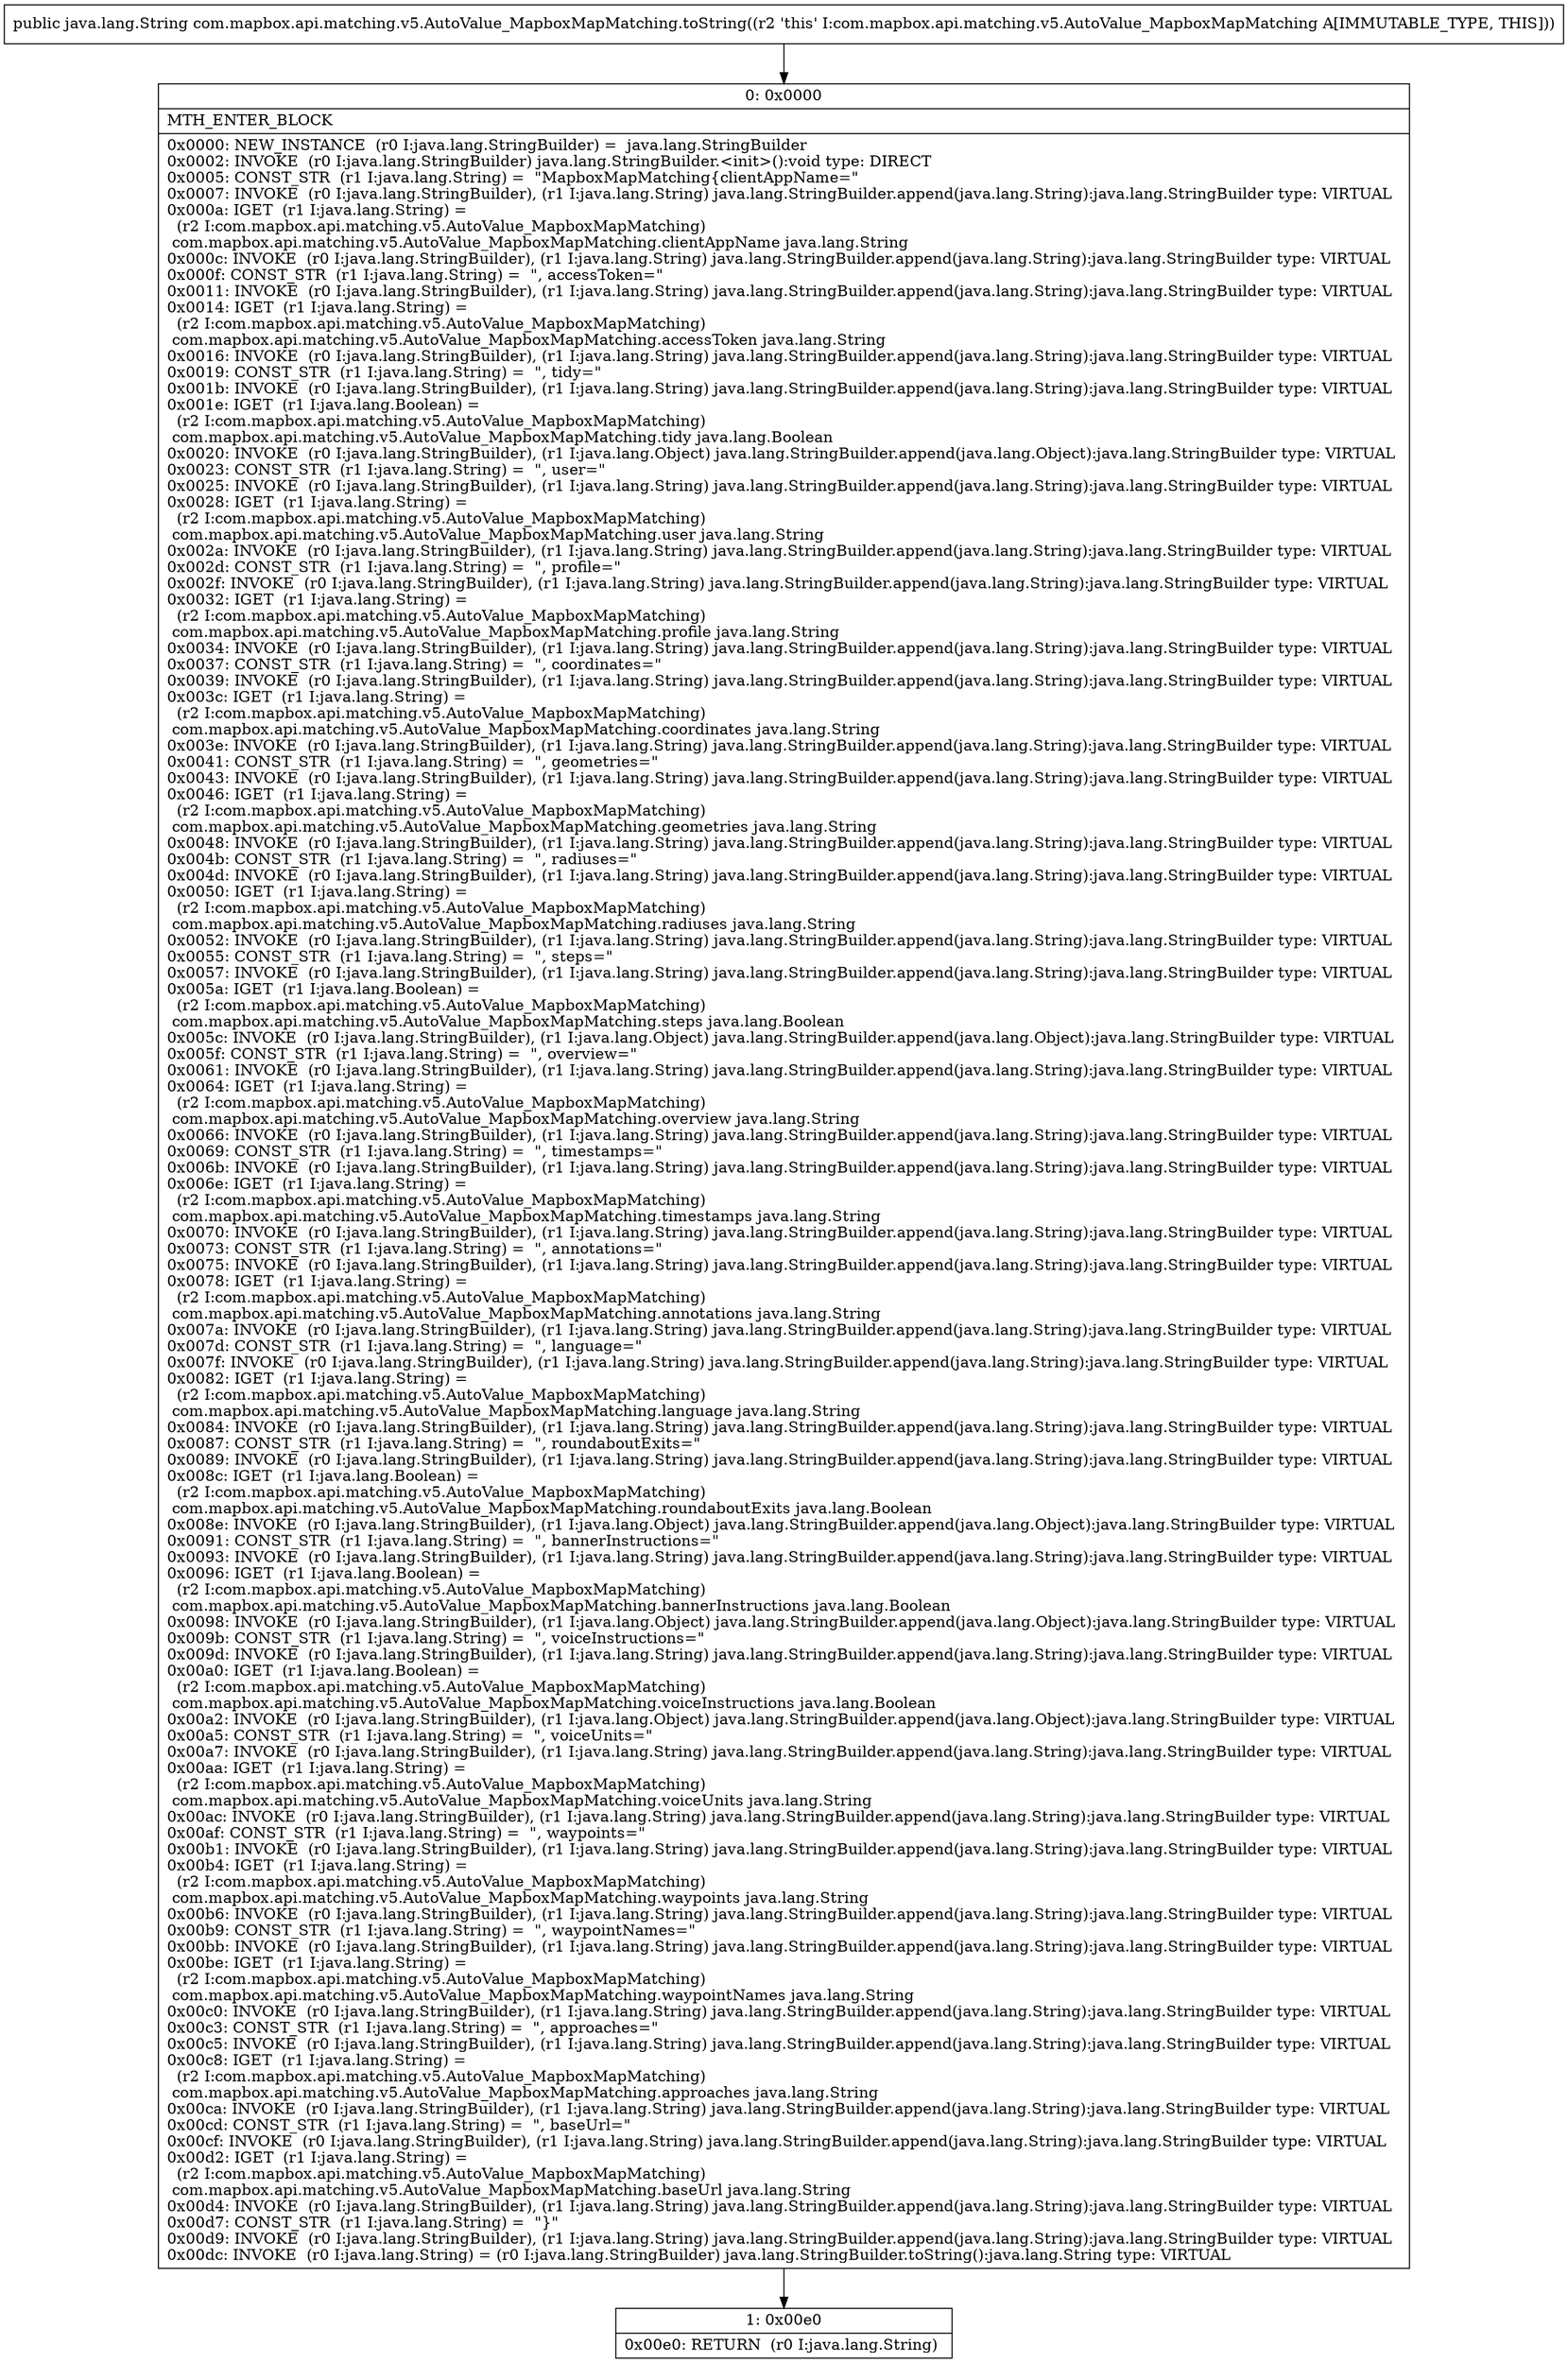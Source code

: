 digraph "CFG forcom.mapbox.api.matching.v5.AutoValue_MapboxMapMatching.toString()Ljava\/lang\/String;" {
Node_0 [shape=record,label="{0\:\ 0x0000|MTH_ENTER_BLOCK\l|0x0000: NEW_INSTANCE  (r0 I:java.lang.StringBuilder) =  java.lang.StringBuilder \l0x0002: INVOKE  (r0 I:java.lang.StringBuilder) java.lang.StringBuilder.\<init\>():void type: DIRECT \l0x0005: CONST_STR  (r1 I:java.lang.String) =  \"MapboxMapMatching\{clientAppName=\" \l0x0007: INVOKE  (r0 I:java.lang.StringBuilder), (r1 I:java.lang.String) java.lang.StringBuilder.append(java.lang.String):java.lang.StringBuilder type: VIRTUAL \l0x000a: IGET  (r1 I:java.lang.String) = \l  (r2 I:com.mapbox.api.matching.v5.AutoValue_MapboxMapMatching)\l com.mapbox.api.matching.v5.AutoValue_MapboxMapMatching.clientAppName java.lang.String \l0x000c: INVOKE  (r0 I:java.lang.StringBuilder), (r1 I:java.lang.String) java.lang.StringBuilder.append(java.lang.String):java.lang.StringBuilder type: VIRTUAL \l0x000f: CONST_STR  (r1 I:java.lang.String) =  \", accessToken=\" \l0x0011: INVOKE  (r0 I:java.lang.StringBuilder), (r1 I:java.lang.String) java.lang.StringBuilder.append(java.lang.String):java.lang.StringBuilder type: VIRTUAL \l0x0014: IGET  (r1 I:java.lang.String) = \l  (r2 I:com.mapbox.api.matching.v5.AutoValue_MapboxMapMatching)\l com.mapbox.api.matching.v5.AutoValue_MapboxMapMatching.accessToken java.lang.String \l0x0016: INVOKE  (r0 I:java.lang.StringBuilder), (r1 I:java.lang.String) java.lang.StringBuilder.append(java.lang.String):java.lang.StringBuilder type: VIRTUAL \l0x0019: CONST_STR  (r1 I:java.lang.String) =  \", tidy=\" \l0x001b: INVOKE  (r0 I:java.lang.StringBuilder), (r1 I:java.lang.String) java.lang.StringBuilder.append(java.lang.String):java.lang.StringBuilder type: VIRTUAL \l0x001e: IGET  (r1 I:java.lang.Boolean) = \l  (r2 I:com.mapbox.api.matching.v5.AutoValue_MapboxMapMatching)\l com.mapbox.api.matching.v5.AutoValue_MapboxMapMatching.tidy java.lang.Boolean \l0x0020: INVOKE  (r0 I:java.lang.StringBuilder), (r1 I:java.lang.Object) java.lang.StringBuilder.append(java.lang.Object):java.lang.StringBuilder type: VIRTUAL \l0x0023: CONST_STR  (r1 I:java.lang.String) =  \", user=\" \l0x0025: INVOKE  (r0 I:java.lang.StringBuilder), (r1 I:java.lang.String) java.lang.StringBuilder.append(java.lang.String):java.lang.StringBuilder type: VIRTUAL \l0x0028: IGET  (r1 I:java.lang.String) = \l  (r2 I:com.mapbox.api.matching.v5.AutoValue_MapboxMapMatching)\l com.mapbox.api.matching.v5.AutoValue_MapboxMapMatching.user java.lang.String \l0x002a: INVOKE  (r0 I:java.lang.StringBuilder), (r1 I:java.lang.String) java.lang.StringBuilder.append(java.lang.String):java.lang.StringBuilder type: VIRTUAL \l0x002d: CONST_STR  (r1 I:java.lang.String) =  \", profile=\" \l0x002f: INVOKE  (r0 I:java.lang.StringBuilder), (r1 I:java.lang.String) java.lang.StringBuilder.append(java.lang.String):java.lang.StringBuilder type: VIRTUAL \l0x0032: IGET  (r1 I:java.lang.String) = \l  (r2 I:com.mapbox.api.matching.v5.AutoValue_MapboxMapMatching)\l com.mapbox.api.matching.v5.AutoValue_MapboxMapMatching.profile java.lang.String \l0x0034: INVOKE  (r0 I:java.lang.StringBuilder), (r1 I:java.lang.String) java.lang.StringBuilder.append(java.lang.String):java.lang.StringBuilder type: VIRTUAL \l0x0037: CONST_STR  (r1 I:java.lang.String) =  \", coordinates=\" \l0x0039: INVOKE  (r0 I:java.lang.StringBuilder), (r1 I:java.lang.String) java.lang.StringBuilder.append(java.lang.String):java.lang.StringBuilder type: VIRTUAL \l0x003c: IGET  (r1 I:java.lang.String) = \l  (r2 I:com.mapbox.api.matching.v5.AutoValue_MapboxMapMatching)\l com.mapbox.api.matching.v5.AutoValue_MapboxMapMatching.coordinates java.lang.String \l0x003e: INVOKE  (r0 I:java.lang.StringBuilder), (r1 I:java.lang.String) java.lang.StringBuilder.append(java.lang.String):java.lang.StringBuilder type: VIRTUAL \l0x0041: CONST_STR  (r1 I:java.lang.String) =  \", geometries=\" \l0x0043: INVOKE  (r0 I:java.lang.StringBuilder), (r1 I:java.lang.String) java.lang.StringBuilder.append(java.lang.String):java.lang.StringBuilder type: VIRTUAL \l0x0046: IGET  (r1 I:java.lang.String) = \l  (r2 I:com.mapbox.api.matching.v5.AutoValue_MapboxMapMatching)\l com.mapbox.api.matching.v5.AutoValue_MapboxMapMatching.geometries java.lang.String \l0x0048: INVOKE  (r0 I:java.lang.StringBuilder), (r1 I:java.lang.String) java.lang.StringBuilder.append(java.lang.String):java.lang.StringBuilder type: VIRTUAL \l0x004b: CONST_STR  (r1 I:java.lang.String) =  \", radiuses=\" \l0x004d: INVOKE  (r0 I:java.lang.StringBuilder), (r1 I:java.lang.String) java.lang.StringBuilder.append(java.lang.String):java.lang.StringBuilder type: VIRTUAL \l0x0050: IGET  (r1 I:java.lang.String) = \l  (r2 I:com.mapbox.api.matching.v5.AutoValue_MapboxMapMatching)\l com.mapbox.api.matching.v5.AutoValue_MapboxMapMatching.radiuses java.lang.String \l0x0052: INVOKE  (r0 I:java.lang.StringBuilder), (r1 I:java.lang.String) java.lang.StringBuilder.append(java.lang.String):java.lang.StringBuilder type: VIRTUAL \l0x0055: CONST_STR  (r1 I:java.lang.String) =  \", steps=\" \l0x0057: INVOKE  (r0 I:java.lang.StringBuilder), (r1 I:java.lang.String) java.lang.StringBuilder.append(java.lang.String):java.lang.StringBuilder type: VIRTUAL \l0x005a: IGET  (r1 I:java.lang.Boolean) = \l  (r2 I:com.mapbox.api.matching.v5.AutoValue_MapboxMapMatching)\l com.mapbox.api.matching.v5.AutoValue_MapboxMapMatching.steps java.lang.Boolean \l0x005c: INVOKE  (r0 I:java.lang.StringBuilder), (r1 I:java.lang.Object) java.lang.StringBuilder.append(java.lang.Object):java.lang.StringBuilder type: VIRTUAL \l0x005f: CONST_STR  (r1 I:java.lang.String) =  \", overview=\" \l0x0061: INVOKE  (r0 I:java.lang.StringBuilder), (r1 I:java.lang.String) java.lang.StringBuilder.append(java.lang.String):java.lang.StringBuilder type: VIRTUAL \l0x0064: IGET  (r1 I:java.lang.String) = \l  (r2 I:com.mapbox.api.matching.v5.AutoValue_MapboxMapMatching)\l com.mapbox.api.matching.v5.AutoValue_MapboxMapMatching.overview java.lang.String \l0x0066: INVOKE  (r0 I:java.lang.StringBuilder), (r1 I:java.lang.String) java.lang.StringBuilder.append(java.lang.String):java.lang.StringBuilder type: VIRTUAL \l0x0069: CONST_STR  (r1 I:java.lang.String) =  \", timestamps=\" \l0x006b: INVOKE  (r0 I:java.lang.StringBuilder), (r1 I:java.lang.String) java.lang.StringBuilder.append(java.lang.String):java.lang.StringBuilder type: VIRTUAL \l0x006e: IGET  (r1 I:java.lang.String) = \l  (r2 I:com.mapbox.api.matching.v5.AutoValue_MapboxMapMatching)\l com.mapbox.api.matching.v5.AutoValue_MapboxMapMatching.timestamps java.lang.String \l0x0070: INVOKE  (r0 I:java.lang.StringBuilder), (r1 I:java.lang.String) java.lang.StringBuilder.append(java.lang.String):java.lang.StringBuilder type: VIRTUAL \l0x0073: CONST_STR  (r1 I:java.lang.String) =  \", annotations=\" \l0x0075: INVOKE  (r0 I:java.lang.StringBuilder), (r1 I:java.lang.String) java.lang.StringBuilder.append(java.lang.String):java.lang.StringBuilder type: VIRTUAL \l0x0078: IGET  (r1 I:java.lang.String) = \l  (r2 I:com.mapbox.api.matching.v5.AutoValue_MapboxMapMatching)\l com.mapbox.api.matching.v5.AutoValue_MapboxMapMatching.annotations java.lang.String \l0x007a: INVOKE  (r0 I:java.lang.StringBuilder), (r1 I:java.lang.String) java.lang.StringBuilder.append(java.lang.String):java.lang.StringBuilder type: VIRTUAL \l0x007d: CONST_STR  (r1 I:java.lang.String) =  \", language=\" \l0x007f: INVOKE  (r0 I:java.lang.StringBuilder), (r1 I:java.lang.String) java.lang.StringBuilder.append(java.lang.String):java.lang.StringBuilder type: VIRTUAL \l0x0082: IGET  (r1 I:java.lang.String) = \l  (r2 I:com.mapbox.api.matching.v5.AutoValue_MapboxMapMatching)\l com.mapbox.api.matching.v5.AutoValue_MapboxMapMatching.language java.lang.String \l0x0084: INVOKE  (r0 I:java.lang.StringBuilder), (r1 I:java.lang.String) java.lang.StringBuilder.append(java.lang.String):java.lang.StringBuilder type: VIRTUAL \l0x0087: CONST_STR  (r1 I:java.lang.String) =  \", roundaboutExits=\" \l0x0089: INVOKE  (r0 I:java.lang.StringBuilder), (r1 I:java.lang.String) java.lang.StringBuilder.append(java.lang.String):java.lang.StringBuilder type: VIRTUAL \l0x008c: IGET  (r1 I:java.lang.Boolean) = \l  (r2 I:com.mapbox.api.matching.v5.AutoValue_MapboxMapMatching)\l com.mapbox.api.matching.v5.AutoValue_MapboxMapMatching.roundaboutExits java.lang.Boolean \l0x008e: INVOKE  (r0 I:java.lang.StringBuilder), (r1 I:java.lang.Object) java.lang.StringBuilder.append(java.lang.Object):java.lang.StringBuilder type: VIRTUAL \l0x0091: CONST_STR  (r1 I:java.lang.String) =  \", bannerInstructions=\" \l0x0093: INVOKE  (r0 I:java.lang.StringBuilder), (r1 I:java.lang.String) java.lang.StringBuilder.append(java.lang.String):java.lang.StringBuilder type: VIRTUAL \l0x0096: IGET  (r1 I:java.lang.Boolean) = \l  (r2 I:com.mapbox.api.matching.v5.AutoValue_MapboxMapMatching)\l com.mapbox.api.matching.v5.AutoValue_MapboxMapMatching.bannerInstructions java.lang.Boolean \l0x0098: INVOKE  (r0 I:java.lang.StringBuilder), (r1 I:java.lang.Object) java.lang.StringBuilder.append(java.lang.Object):java.lang.StringBuilder type: VIRTUAL \l0x009b: CONST_STR  (r1 I:java.lang.String) =  \", voiceInstructions=\" \l0x009d: INVOKE  (r0 I:java.lang.StringBuilder), (r1 I:java.lang.String) java.lang.StringBuilder.append(java.lang.String):java.lang.StringBuilder type: VIRTUAL \l0x00a0: IGET  (r1 I:java.lang.Boolean) = \l  (r2 I:com.mapbox.api.matching.v5.AutoValue_MapboxMapMatching)\l com.mapbox.api.matching.v5.AutoValue_MapboxMapMatching.voiceInstructions java.lang.Boolean \l0x00a2: INVOKE  (r0 I:java.lang.StringBuilder), (r1 I:java.lang.Object) java.lang.StringBuilder.append(java.lang.Object):java.lang.StringBuilder type: VIRTUAL \l0x00a5: CONST_STR  (r1 I:java.lang.String) =  \", voiceUnits=\" \l0x00a7: INVOKE  (r0 I:java.lang.StringBuilder), (r1 I:java.lang.String) java.lang.StringBuilder.append(java.lang.String):java.lang.StringBuilder type: VIRTUAL \l0x00aa: IGET  (r1 I:java.lang.String) = \l  (r2 I:com.mapbox.api.matching.v5.AutoValue_MapboxMapMatching)\l com.mapbox.api.matching.v5.AutoValue_MapboxMapMatching.voiceUnits java.lang.String \l0x00ac: INVOKE  (r0 I:java.lang.StringBuilder), (r1 I:java.lang.String) java.lang.StringBuilder.append(java.lang.String):java.lang.StringBuilder type: VIRTUAL \l0x00af: CONST_STR  (r1 I:java.lang.String) =  \", waypoints=\" \l0x00b1: INVOKE  (r0 I:java.lang.StringBuilder), (r1 I:java.lang.String) java.lang.StringBuilder.append(java.lang.String):java.lang.StringBuilder type: VIRTUAL \l0x00b4: IGET  (r1 I:java.lang.String) = \l  (r2 I:com.mapbox.api.matching.v5.AutoValue_MapboxMapMatching)\l com.mapbox.api.matching.v5.AutoValue_MapboxMapMatching.waypoints java.lang.String \l0x00b6: INVOKE  (r0 I:java.lang.StringBuilder), (r1 I:java.lang.String) java.lang.StringBuilder.append(java.lang.String):java.lang.StringBuilder type: VIRTUAL \l0x00b9: CONST_STR  (r1 I:java.lang.String) =  \", waypointNames=\" \l0x00bb: INVOKE  (r0 I:java.lang.StringBuilder), (r1 I:java.lang.String) java.lang.StringBuilder.append(java.lang.String):java.lang.StringBuilder type: VIRTUAL \l0x00be: IGET  (r1 I:java.lang.String) = \l  (r2 I:com.mapbox.api.matching.v5.AutoValue_MapboxMapMatching)\l com.mapbox.api.matching.v5.AutoValue_MapboxMapMatching.waypointNames java.lang.String \l0x00c0: INVOKE  (r0 I:java.lang.StringBuilder), (r1 I:java.lang.String) java.lang.StringBuilder.append(java.lang.String):java.lang.StringBuilder type: VIRTUAL \l0x00c3: CONST_STR  (r1 I:java.lang.String) =  \", approaches=\" \l0x00c5: INVOKE  (r0 I:java.lang.StringBuilder), (r1 I:java.lang.String) java.lang.StringBuilder.append(java.lang.String):java.lang.StringBuilder type: VIRTUAL \l0x00c8: IGET  (r1 I:java.lang.String) = \l  (r2 I:com.mapbox.api.matching.v5.AutoValue_MapboxMapMatching)\l com.mapbox.api.matching.v5.AutoValue_MapboxMapMatching.approaches java.lang.String \l0x00ca: INVOKE  (r0 I:java.lang.StringBuilder), (r1 I:java.lang.String) java.lang.StringBuilder.append(java.lang.String):java.lang.StringBuilder type: VIRTUAL \l0x00cd: CONST_STR  (r1 I:java.lang.String) =  \", baseUrl=\" \l0x00cf: INVOKE  (r0 I:java.lang.StringBuilder), (r1 I:java.lang.String) java.lang.StringBuilder.append(java.lang.String):java.lang.StringBuilder type: VIRTUAL \l0x00d2: IGET  (r1 I:java.lang.String) = \l  (r2 I:com.mapbox.api.matching.v5.AutoValue_MapboxMapMatching)\l com.mapbox.api.matching.v5.AutoValue_MapboxMapMatching.baseUrl java.lang.String \l0x00d4: INVOKE  (r0 I:java.lang.StringBuilder), (r1 I:java.lang.String) java.lang.StringBuilder.append(java.lang.String):java.lang.StringBuilder type: VIRTUAL \l0x00d7: CONST_STR  (r1 I:java.lang.String) =  \"\}\" \l0x00d9: INVOKE  (r0 I:java.lang.StringBuilder), (r1 I:java.lang.String) java.lang.StringBuilder.append(java.lang.String):java.lang.StringBuilder type: VIRTUAL \l0x00dc: INVOKE  (r0 I:java.lang.String) = (r0 I:java.lang.StringBuilder) java.lang.StringBuilder.toString():java.lang.String type: VIRTUAL \l}"];
Node_1 [shape=record,label="{1\:\ 0x00e0|0x00e0: RETURN  (r0 I:java.lang.String) \l}"];
MethodNode[shape=record,label="{public java.lang.String com.mapbox.api.matching.v5.AutoValue_MapboxMapMatching.toString((r2 'this' I:com.mapbox.api.matching.v5.AutoValue_MapboxMapMatching A[IMMUTABLE_TYPE, THIS])) }"];
MethodNode -> Node_0;
Node_0 -> Node_1;
}

